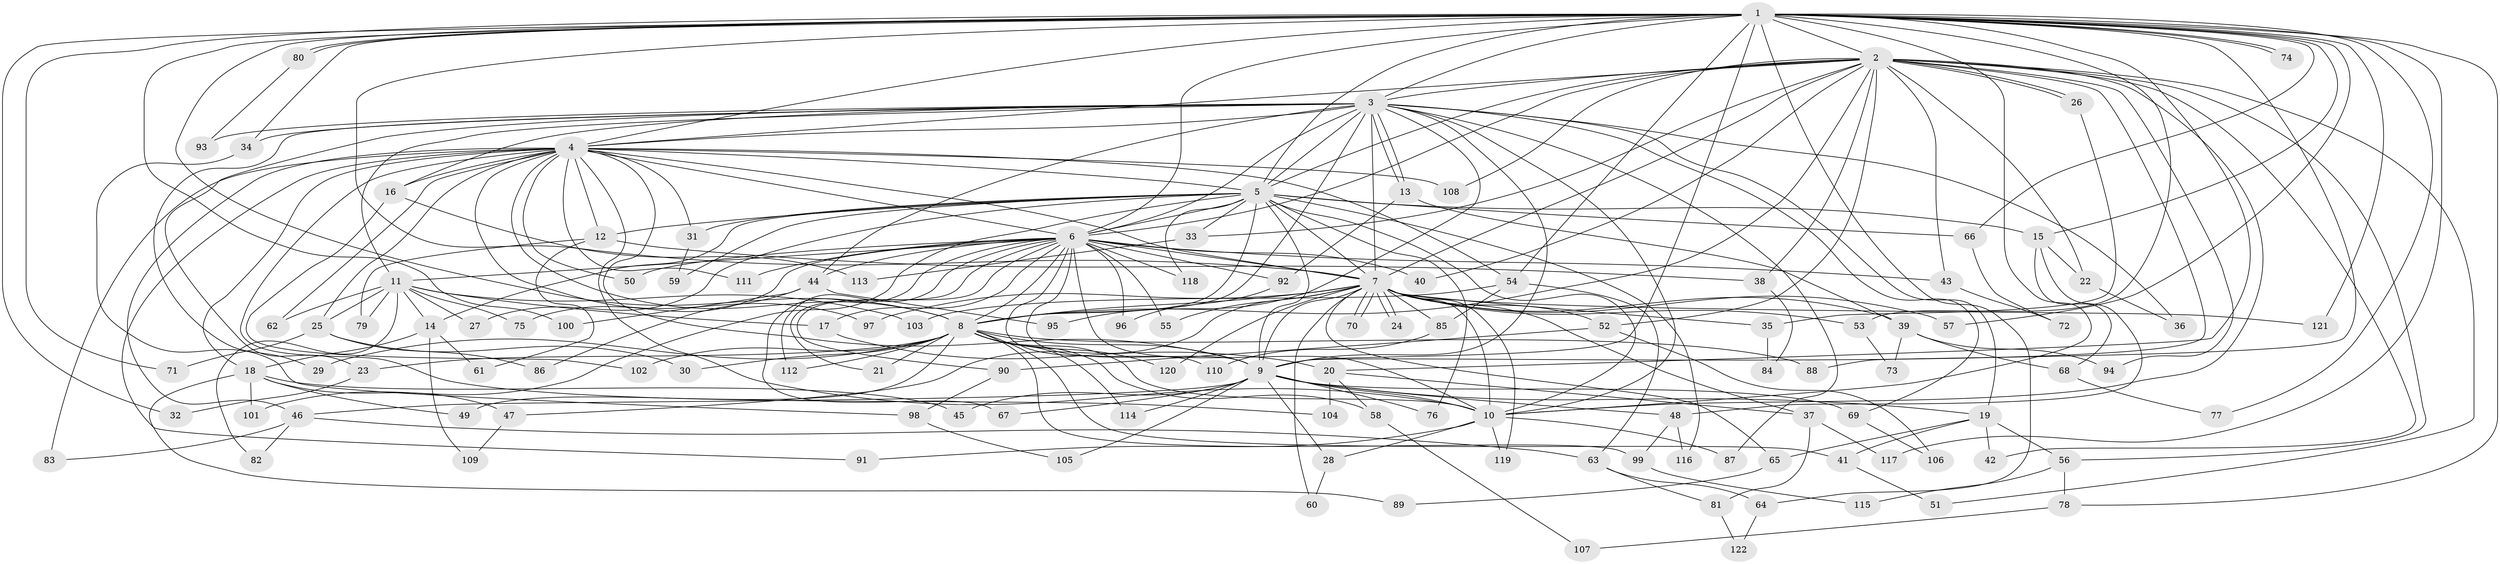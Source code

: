// coarse degree distribution, {26: 0.020618556701030927, 20: 0.020618556701030927, 21: 0.010309278350515464, 27: 0.010309278350515464, 24: 0.010309278350515464, 25: 0.010309278350515464, 19: 0.010309278350515464, 11: 0.010309278350515464, 5: 0.10309278350515463, 4: 0.041237113402061855, 3: 0.2268041237113402, 2: 0.5154639175257731, 7: 0.010309278350515464}
// Generated by graph-tools (version 1.1) at 2025/51/02/27/25 19:51:47]
// undirected, 122 vertices, 269 edges
graph export_dot {
graph [start="1"]
  node [color=gray90,style=filled];
  1;
  2;
  3;
  4;
  5;
  6;
  7;
  8;
  9;
  10;
  11;
  12;
  13;
  14;
  15;
  16;
  17;
  18;
  19;
  20;
  21;
  22;
  23;
  24;
  25;
  26;
  27;
  28;
  29;
  30;
  31;
  32;
  33;
  34;
  35;
  36;
  37;
  38;
  39;
  40;
  41;
  42;
  43;
  44;
  45;
  46;
  47;
  48;
  49;
  50;
  51;
  52;
  53;
  54;
  55;
  56;
  57;
  58;
  59;
  60;
  61;
  62;
  63;
  64;
  65;
  66;
  67;
  68;
  69;
  70;
  71;
  72;
  73;
  74;
  75;
  76;
  77;
  78;
  79;
  80;
  81;
  82;
  83;
  84;
  85;
  86;
  87;
  88;
  89;
  90;
  91;
  92;
  93;
  94;
  95;
  96;
  97;
  98;
  99;
  100;
  101;
  102;
  103;
  104;
  105;
  106;
  107;
  108;
  109;
  110;
  111;
  112;
  113;
  114;
  115;
  116;
  117;
  118;
  119;
  120;
  121;
  122;
  1 -- 2;
  1 -- 3;
  1 -- 4;
  1 -- 5;
  1 -- 6;
  1 -- 7;
  1 -- 8;
  1 -- 9;
  1 -- 10;
  1 -- 15;
  1 -- 20;
  1 -- 32;
  1 -- 34;
  1 -- 53;
  1 -- 54;
  1 -- 57;
  1 -- 64;
  1 -- 66;
  1 -- 71;
  1 -- 74;
  1 -- 74;
  1 -- 77;
  1 -- 78;
  1 -- 80;
  1 -- 80;
  1 -- 88;
  1 -- 100;
  1 -- 117;
  1 -- 121;
  2 -- 3;
  2 -- 4;
  2 -- 5;
  2 -- 6;
  2 -- 7;
  2 -- 8;
  2 -- 9;
  2 -- 10;
  2 -- 22;
  2 -- 26;
  2 -- 26;
  2 -- 33;
  2 -- 38;
  2 -- 40;
  2 -- 42;
  2 -- 43;
  2 -- 51;
  2 -- 52;
  2 -- 56;
  2 -- 94;
  2 -- 108;
  3 -- 4;
  3 -- 5;
  3 -- 6;
  3 -- 7;
  3 -- 8;
  3 -- 9;
  3 -- 10;
  3 -- 11;
  3 -- 13;
  3 -- 13;
  3 -- 16;
  3 -- 19;
  3 -- 23;
  3 -- 29;
  3 -- 34;
  3 -- 36;
  3 -- 44;
  3 -- 69;
  3 -- 87;
  3 -- 93;
  3 -- 95;
  4 -- 5;
  4 -- 6;
  4 -- 7;
  4 -- 8;
  4 -- 9;
  4 -- 10;
  4 -- 12;
  4 -- 16;
  4 -- 18;
  4 -- 25;
  4 -- 31;
  4 -- 46;
  4 -- 50;
  4 -- 54;
  4 -- 62;
  4 -- 83;
  4 -- 91;
  4 -- 97;
  4 -- 104;
  4 -- 108;
  4 -- 111;
  5 -- 6;
  5 -- 7;
  5 -- 8;
  5 -- 9;
  5 -- 10;
  5 -- 12;
  5 -- 14;
  5 -- 15;
  5 -- 27;
  5 -- 31;
  5 -- 33;
  5 -- 59;
  5 -- 66;
  5 -- 76;
  5 -- 101;
  5 -- 116;
  5 -- 118;
  6 -- 7;
  6 -- 8;
  6 -- 9;
  6 -- 10;
  6 -- 11;
  6 -- 17;
  6 -- 21;
  6 -- 40;
  6 -- 43;
  6 -- 44;
  6 -- 50;
  6 -- 55;
  6 -- 67;
  6 -- 75;
  6 -- 90;
  6 -- 92;
  6 -- 96;
  6 -- 110;
  6 -- 111;
  6 -- 112;
  6 -- 118;
  7 -- 8;
  7 -- 9;
  7 -- 10;
  7 -- 24;
  7 -- 24;
  7 -- 35;
  7 -- 37;
  7 -- 39;
  7 -- 47;
  7 -- 52;
  7 -- 53;
  7 -- 55;
  7 -- 57;
  7 -- 60;
  7 -- 65;
  7 -- 70;
  7 -- 70;
  7 -- 85;
  7 -- 97;
  7 -- 119;
  7 -- 120;
  7 -- 121;
  8 -- 9;
  8 -- 10;
  8 -- 21;
  8 -- 23;
  8 -- 29;
  8 -- 30;
  8 -- 41;
  8 -- 49;
  8 -- 58;
  8 -- 88;
  8 -- 99;
  8 -- 102;
  8 -- 112;
  8 -- 114;
  8 -- 120;
  9 -- 10;
  9 -- 19;
  9 -- 28;
  9 -- 45;
  9 -- 46;
  9 -- 48;
  9 -- 67;
  9 -- 69;
  9 -- 76;
  9 -- 105;
  9 -- 114;
  10 -- 28;
  10 -- 87;
  10 -- 91;
  10 -- 119;
  11 -- 14;
  11 -- 17;
  11 -- 25;
  11 -- 27;
  11 -- 62;
  11 -- 75;
  11 -- 79;
  11 -- 82;
  11 -- 103;
  12 -- 38;
  12 -- 61;
  12 -- 79;
  13 -- 39;
  13 -- 92;
  14 -- 18;
  14 -- 61;
  14 -- 109;
  15 -- 22;
  15 -- 48;
  15 -- 68;
  16 -- 102;
  16 -- 113;
  17 -- 20;
  18 -- 45;
  18 -- 47;
  18 -- 49;
  18 -- 89;
  18 -- 101;
  19 -- 41;
  19 -- 42;
  19 -- 56;
  19 -- 65;
  20 -- 37;
  20 -- 58;
  20 -- 104;
  22 -- 36;
  23 -- 32;
  25 -- 30;
  25 -- 71;
  25 -- 86;
  26 -- 35;
  28 -- 60;
  31 -- 59;
  33 -- 113;
  34 -- 98;
  35 -- 84;
  37 -- 81;
  37 -- 117;
  38 -- 84;
  39 -- 68;
  39 -- 73;
  39 -- 94;
  41 -- 51;
  43 -- 72;
  44 -- 86;
  44 -- 95;
  44 -- 100;
  46 -- 63;
  46 -- 82;
  46 -- 83;
  47 -- 109;
  48 -- 99;
  48 -- 116;
  52 -- 90;
  52 -- 106;
  53 -- 73;
  54 -- 63;
  54 -- 85;
  54 -- 103;
  56 -- 78;
  56 -- 115;
  58 -- 107;
  63 -- 64;
  63 -- 81;
  64 -- 122;
  65 -- 89;
  66 -- 72;
  68 -- 77;
  69 -- 106;
  78 -- 107;
  80 -- 93;
  81 -- 122;
  85 -- 110;
  90 -- 98;
  92 -- 96;
  98 -- 105;
  99 -- 115;
}

